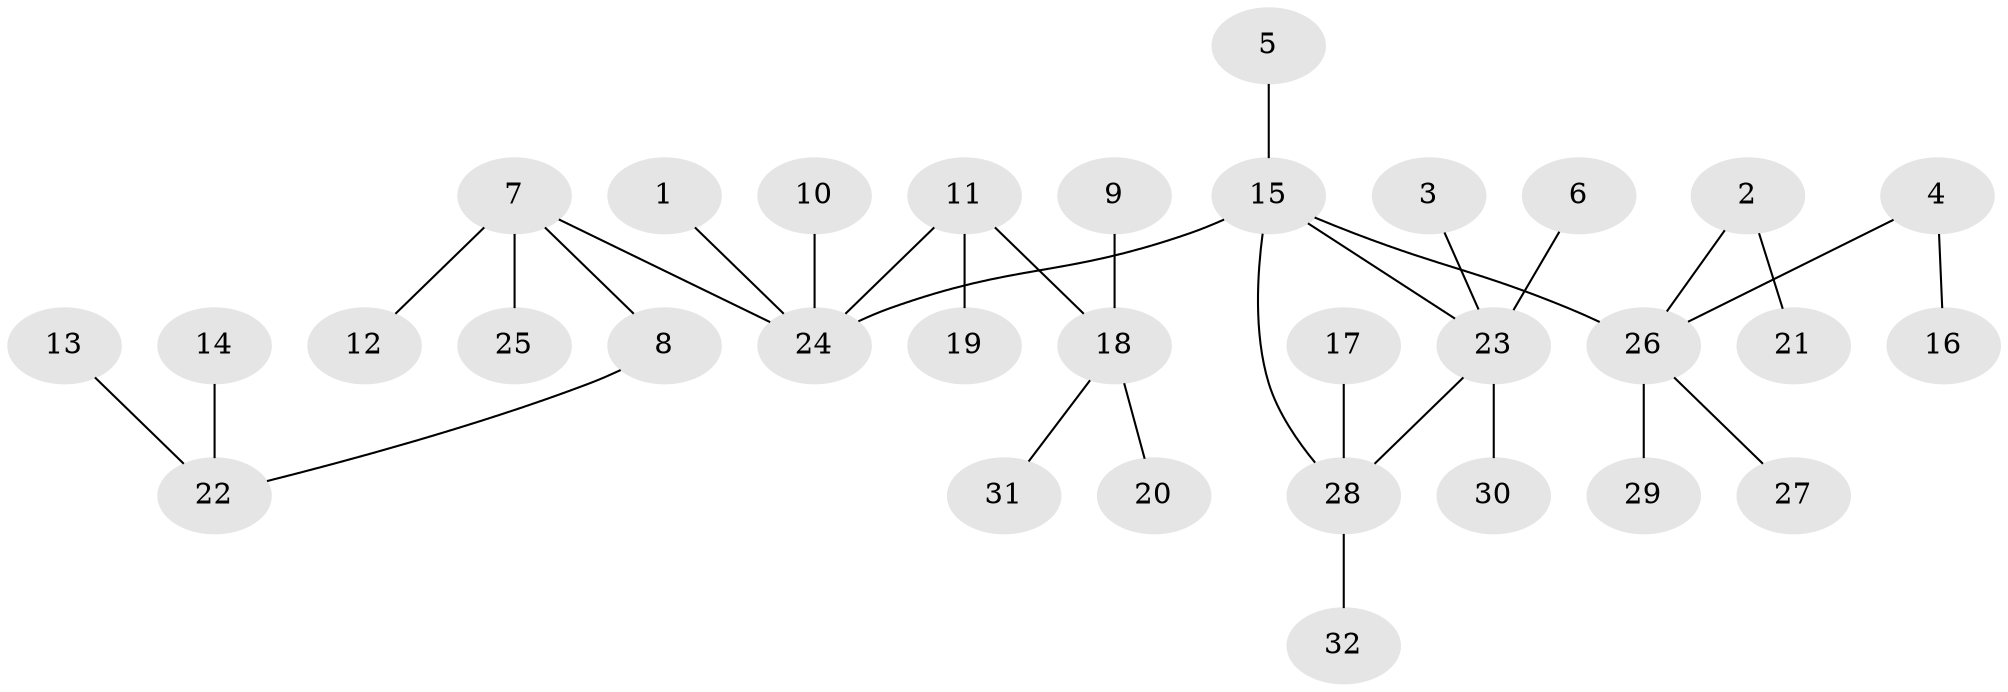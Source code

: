 // original degree distribution, {5: 0.03125, 1: 0.5, 7: 0.015625, 4: 0.046875, 6: 0.03125, 2: 0.265625, 3: 0.109375}
// Generated by graph-tools (version 1.1) at 2025/25/03/09/25 03:25:31]
// undirected, 32 vertices, 32 edges
graph export_dot {
graph [start="1"]
  node [color=gray90,style=filled];
  1;
  2;
  3;
  4;
  5;
  6;
  7;
  8;
  9;
  10;
  11;
  12;
  13;
  14;
  15;
  16;
  17;
  18;
  19;
  20;
  21;
  22;
  23;
  24;
  25;
  26;
  27;
  28;
  29;
  30;
  31;
  32;
  1 -- 24 [weight=1.0];
  2 -- 21 [weight=1.0];
  2 -- 26 [weight=1.0];
  3 -- 23 [weight=1.0];
  4 -- 16 [weight=1.0];
  4 -- 26 [weight=1.0];
  5 -- 15 [weight=1.0];
  6 -- 23 [weight=1.0];
  7 -- 8 [weight=1.0];
  7 -- 12 [weight=1.0];
  7 -- 24 [weight=1.0];
  7 -- 25 [weight=1.0];
  8 -- 22 [weight=1.0];
  9 -- 18 [weight=1.0];
  10 -- 24 [weight=1.0];
  11 -- 18 [weight=1.0];
  11 -- 19 [weight=1.0];
  11 -- 24 [weight=1.0];
  13 -- 22 [weight=1.0];
  14 -- 22 [weight=1.0];
  15 -- 23 [weight=1.0];
  15 -- 24 [weight=1.0];
  15 -- 26 [weight=1.0];
  15 -- 28 [weight=1.0];
  17 -- 28 [weight=1.0];
  18 -- 20 [weight=1.0];
  18 -- 31 [weight=1.0];
  23 -- 28 [weight=1.0];
  23 -- 30 [weight=1.0];
  26 -- 27 [weight=1.0];
  26 -- 29 [weight=1.0];
  28 -- 32 [weight=1.0];
}
